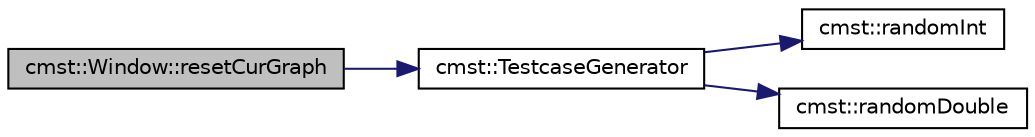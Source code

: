 digraph "cmst::Window::resetCurGraph"
{
  edge [fontname="Helvetica",fontsize="10",labelfontname="Helvetica",labelfontsize="10"];
  node [fontname="Helvetica",fontsize="10",shape=record];
  rankdir="LR";
  Node1 [label="cmst::Window::resetCurGraph",height=0.2,width=0.4,color="black", fillcolor="grey75", style="filled", fontcolor="black"];
  Node1 -> Node2 [color="midnightblue",fontsize="10",style="solid"];
  Node2 [label="cmst::TestcaseGenerator",height=0.2,width=0.4,color="black", fillcolor="white", style="filled",URL="$namespacecmst.html#abd1822f67dc5d2be959508e628be0633"];
  Node2 -> Node3 [color="midnightblue",fontsize="10",style="solid"];
  Node3 [label="cmst::randomInt",height=0.2,width=0.4,color="black", fillcolor="white", style="filled",URL="$namespacecmst.html#a844037f018f3d5b7b1f1a5f4463da501"];
  Node2 -> Node4 [color="midnightblue",fontsize="10",style="solid"];
  Node4 [label="cmst::randomDouble",height=0.2,width=0.4,color="black", fillcolor="white", style="filled",URL="$namespacecmst.html#a8df08a5847caeb65a6606968e40f336f"];
}

